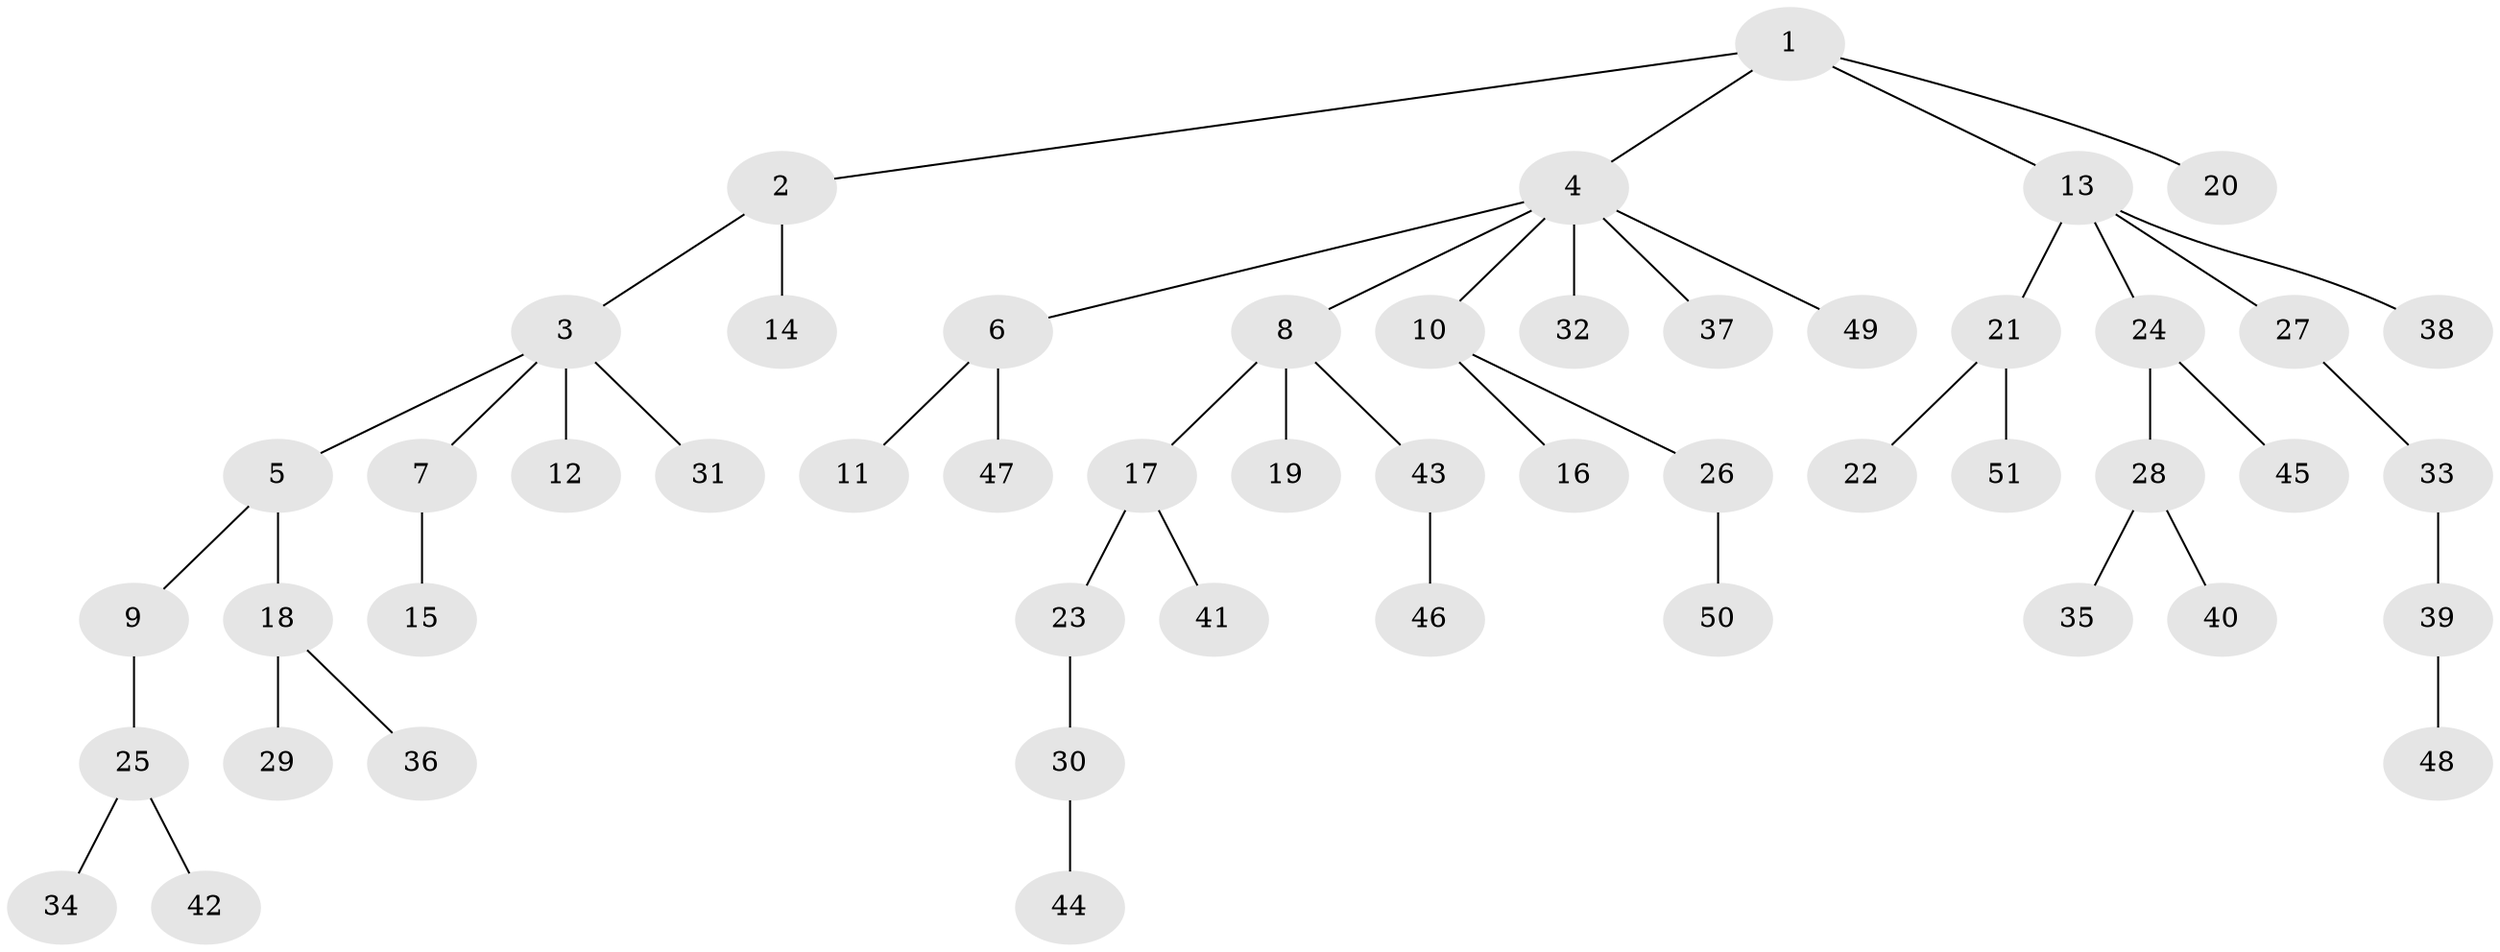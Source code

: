 // Generated by graph-tools (version 1.1) at 2025/52/03/09/25 04:52:40]
// undirected, 51 vertices, 50 edges
graph export_dot {
graph [start="1"]
  node [color=gray90,style=filled];
  1;
  2;
  3;
  4;
  5;
  6;
  7;
  8;
  9;
  10;
  11;
  12;
  13;
  14;
  15;
  16;
  17;
  18;
  19;
  20;
  21;
  22;
  23;
  24;
  25;
  26;
  27;
  28;
  29;
  30;
  31;
  32;
  33;
  34;
  35;
  36;
  37;
  38;
  39;
  40;
  41;
  42;
  43;
  44;
  45;
  46;
  47;
  48;
  49;
  50;
  51;
  1 -- 2;
  1 -- 4;
  1 -- 13;
  1 -- 20;
  2 -- 3;
  2 -- 14;
  3 -- 5;
  3 -- 7;
  3 -- 12;
  3 -- 31;
  4 -- 6;
  4 -- 8;
  4 -- 10;
  4 -- 32;
  4 -- 37;
  4 -- 49;
  5 -- 9;
  5 -- 18;
  6 -- 11;
  6 -- 47;
  7 -- 15;
  8 -- 17;
  8 -- 19;
  8 -- 43;
  9 -- 25;
  10 -- 16;
  10 -- 26;
  13 -- 21;
  13 -- 24;
  13 -- 27;
  13 -- 38;
  17 -- 23;
  17 -- 41;
  18 -- 29;
  18 -- 36;
  21 -- 22;
  21 -- 51;
  23 -- 30;
  24 -- 28;
  24 -- 45;
  25 -- 34;
  25 -- 42;
  26 -- 50;
  27 -- 33;
  28 -- 35;
  28 -- 40;
  30 -- 44;
  33 -- 39;
  39 -- 48;
  43 -- 46;
}
